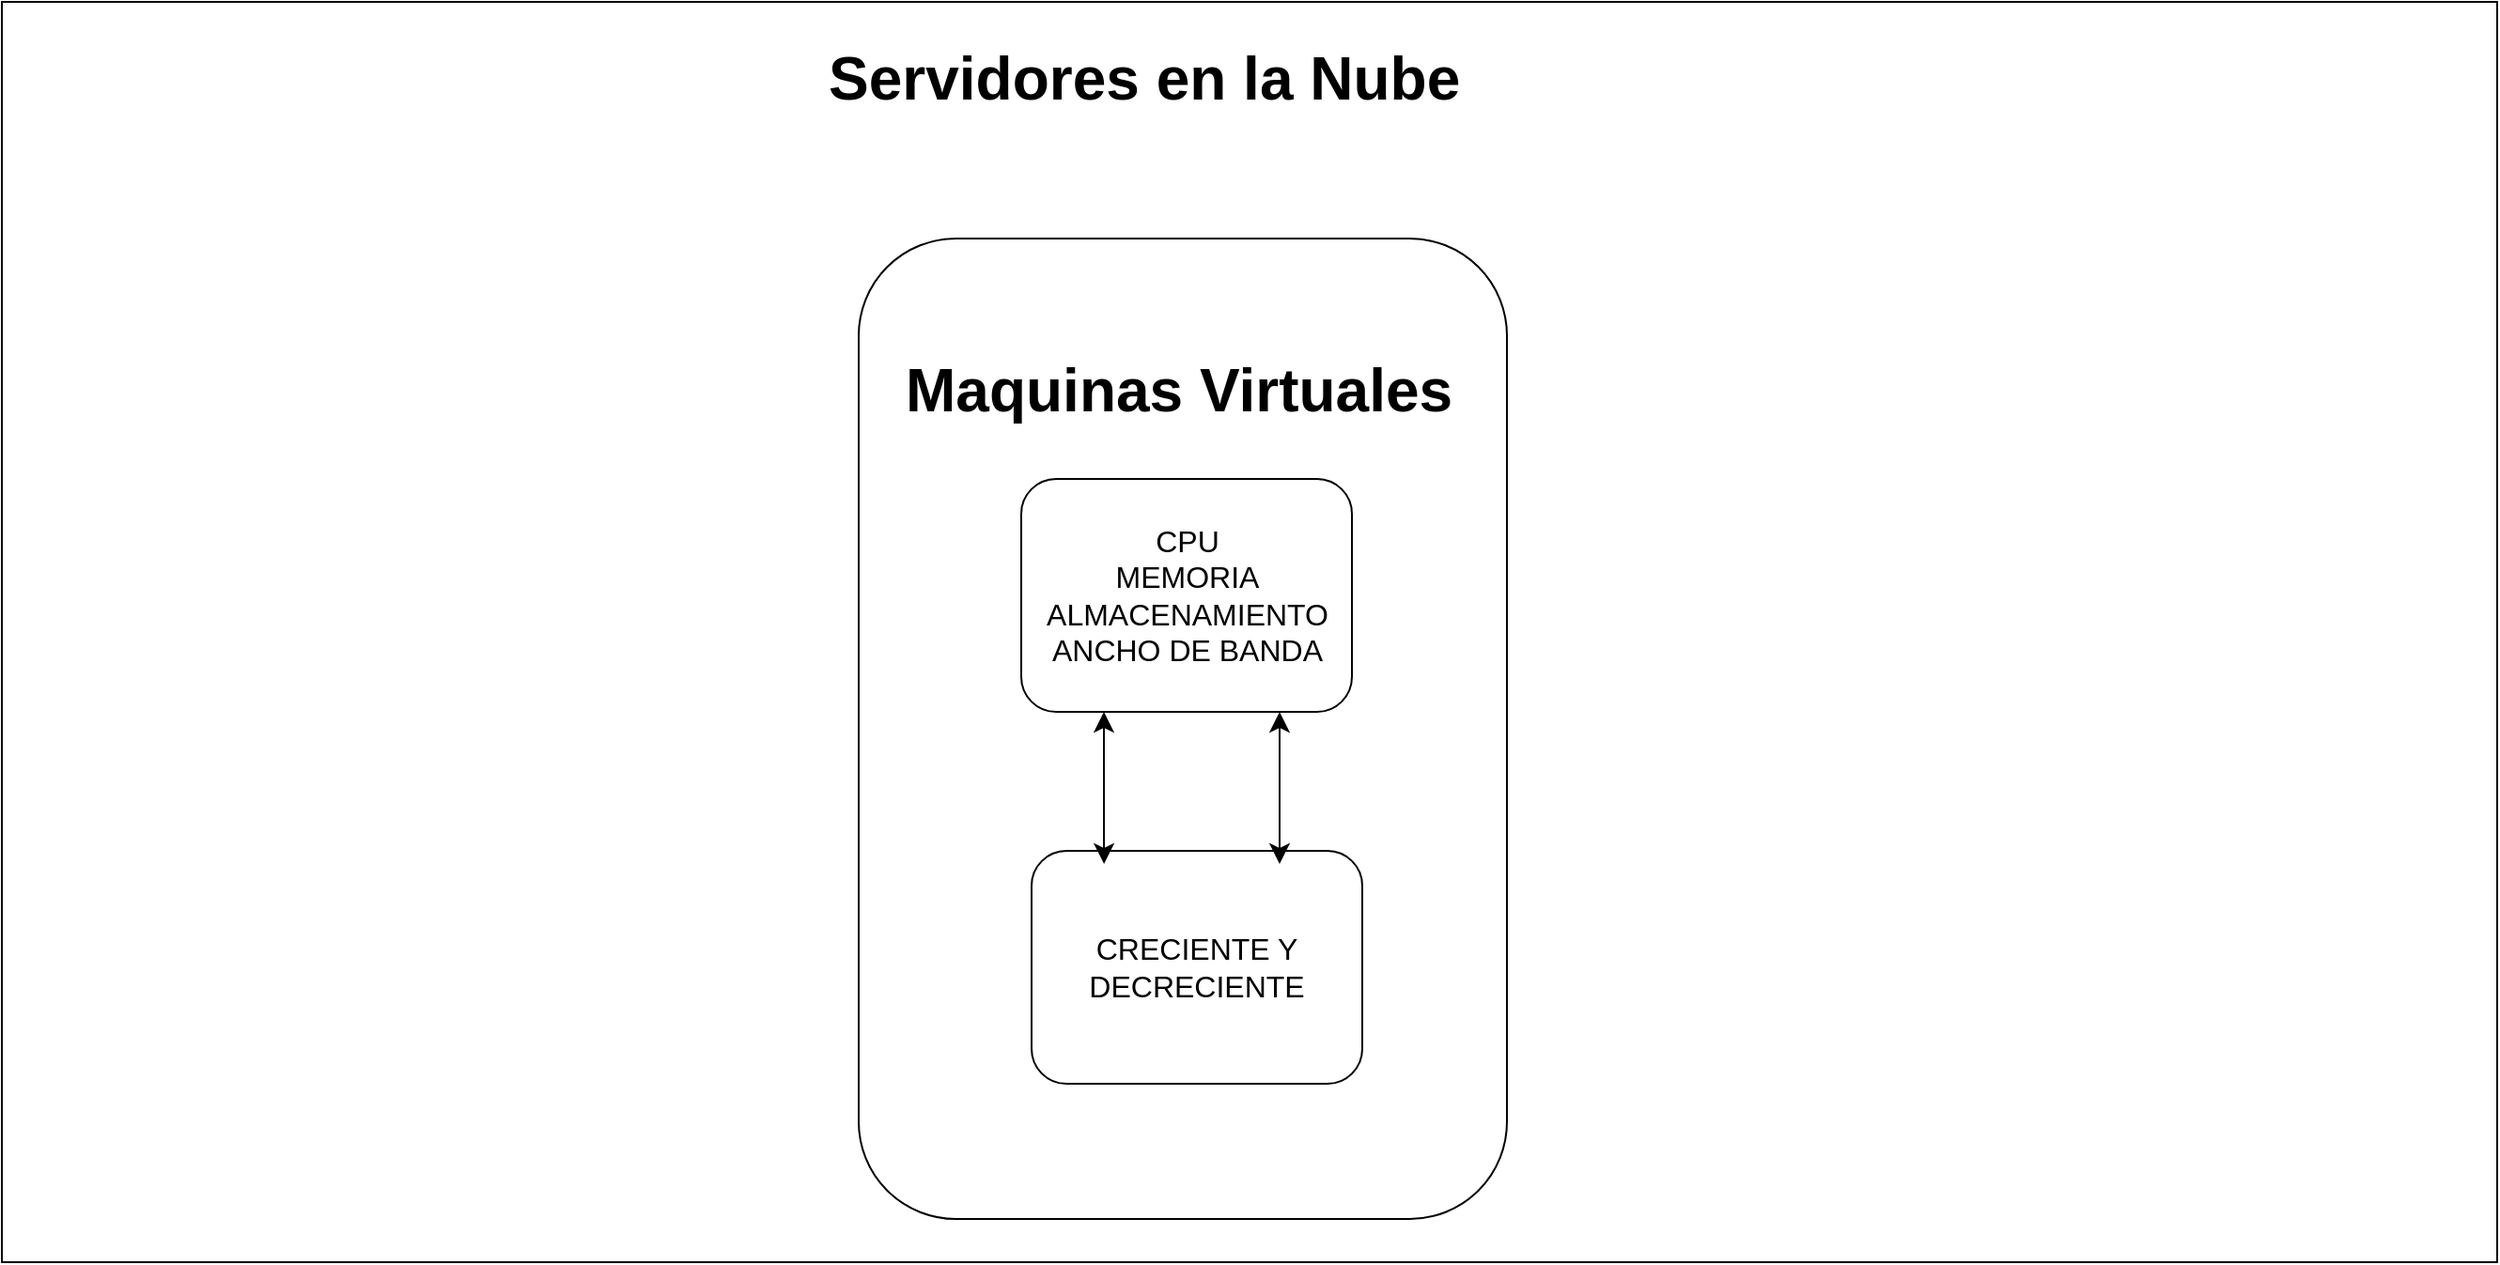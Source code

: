<mxfile version="22.0.4" type="github" pages="2">
  <diagram name="Página-1" id="vCq6zs7CrHMmV6JF6-9W">
    <mxGraphModel dx="2474" dy="993" grid="0" gridSize="10" guides="1" tooltips="1" connect="1" arrows="1" fold="1" page="0" pageScale="1" pageWidth="827" pageHeight="1169" math="0" shadow="0">
      <root>
        <mxCell id="0" />
        <mxCell id="1" parent="0" />
        <mxCell id="Tj51BT58kHfH4cU9sa8p-1" value="" style="rounded=0;whiteSpace=wrap;html=1;fontSize=16;" vertex="1" parent="1">
          <mxGeometry x="-358" y="37" width="1328" height="671" as="geometry" />
        </mxCell>
        <mxCell id="Tj51BT58kHfH4cU9sa8p-2" value="&lt;h1&gt;Servidores en la Nube&lt;/h1&gt;" style="text;html=1;strokeColor=none;fillColor=none;spacing=5;spacingTop=-20;whiteSpace=wrap;overflow=hidden;rounded=0;fontSize=16;" vertex="1" parent="1">
          <mxGeometry x="76.5" y="48" width="403" height="75" as="geometry" />
        </mxCell>
        <mxCell id="Tj51BT58kHfH4cU9sa8p-3" value="" style="rounded=1;whiteSpace=wrap;html=1;fontSize=16;" vertex="1" parent="1">
          <mxGeometry x="98" y="163" width="345" height="522" as="geometry" />
        </mxCell>
        <mxCell id="Tj51BT58kHfH4cU9sa8p-4" value="&lt;h1&gt;Maquinas Virtuales&amp;nbsp;&lt;/h1&gt;" style="text;html=1;strokeColor=none;fillColor=none;spacing=5;spacingTop=-20;whiteSpace=wrap;overflow=hidden;rounded=0;fontSize=16;" vertex="1" parent="1">
          <mxGeometry x="117.5" y="214" width="378" height="81" as="geometry" />
        </mxCell>
        <mxCell id="Tj51BT58kHfH4cU9sa8p-5" value="CPU&lt;br&gt;MEMORIA&lt;br&gt;ALMACENAMIENTO&lt;br&gt;ANCHO DE BANDA" style="rounded=1;whiteSpace=wrap;html=1;fontSize=16;" vertex="1" parent="1">
          <mxGeometry x="184.5" y="291" width="176" height="124" as="geometry" />
        </mxCell>
        <mxCell id="Tj51BT58kHfH4cU9sa8p-6" value="CRECIENTE Y DECRECIENTE" style="rounded=1;whiteSpace=wrap;html=1;fontSize=16;" vertex="1" parent="1">
          <mxGeometry x="190" y="489" width="176" height="124" as="geometry" />
        </mxCell>
        <mxCell id="Tj51BT58kHfH4cU9sa8p-7" value="" style="endArrow=classic;startArrow=classic;html=1;rounded=0;fontSize=12;startSize=8;endSize=8;curved=1;entryX=0.25;entryY=1;entryDx=0;entryDy=0;exitX=0.219;exitY=0.056;exitDx=0;exitDy=0;exitPerimeter=0;" edge="1" parent="1" source="Tj51BT58kHfH4cU9sa8p-6" target="Tj51BT58kHfH4cU9sa8p-5">
          <mxGeometry width="50" height="50" relative="1" as="geometry">
            <mxPoint x="163" y="505" as="sourcePoint" />
            <mxPoint x="213" y="455" as="targetPoint" />
          </mxGeometry>
        </mxCell>
        <mxCell id="Tj51BT58kHfH4cU9sa8p-8" value="" style="endArrow=classic;startArrow=classic;html=1;rounded=0;fontSize=12;startSize=8;endSize=8;curved=1;entryX=0.25;entryY=1;entryDx=0;entryDy=0;exitX=0.219;exitY=0.056;exitDx=0;exitDy=0;exitPerimeter=0;" edge="1" parent="1">
          <mxGeometry width="50" height="50" relative="1" as="geometry">
            <mxPoint x="322" y="496" as="sourcePoint" />
            <mxPoint x="322" y="415" as="targetPoint" />
          </mxGeometry>
        </mxCell>
      </root>
    </mxGraphModel>
  </diagram>
  <diagram id="8uViFbAy0dLPO0oPSzOy" name="Página-2">
    <mxGraphModel dx="1452" dy="695" grid="0" gridSize="10" guides="1" tooltips="1" connect="1" arrows="1" fold="1" page="0" pageScale="1" pageWidth="827" pageHeight="1169" math="0" shadow="0">
      <root>
        <mxCell id="0" />
        <mxCell id="1" parent="0" />
      </root>
    </mxGraphModel>
  </diagram>
</mxfile>
